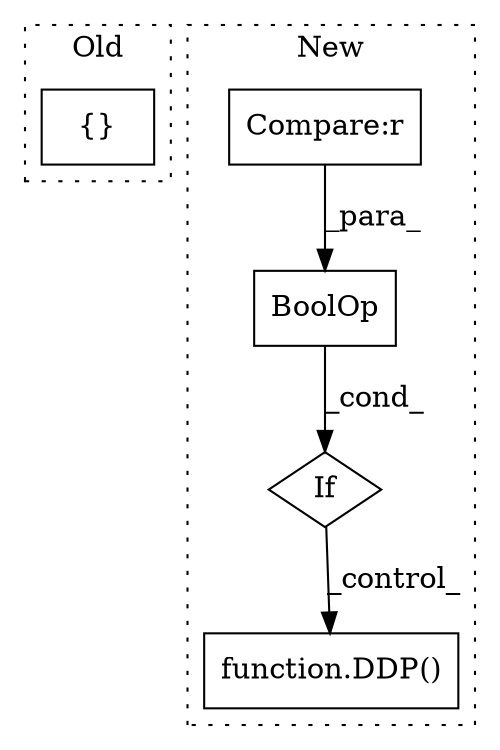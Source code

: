 digraph G {
subgraph cluster0 {
1 [label="{}" a="59" s="27563,27656" l="1,0" shape="box"];
label = "Old";
style="dotted";
}
subgraph cluster1 {
2 [label="function.DDP()" a="75" s="29369,29396" l="4,47" shape="box"];
3 [label="BoolOp" a="72" s="29129" l="200" shape="box"];
4 [label="If" a="96" s="29126" l="3" shape="diamond"];
5 [label="Compare:r" a="40" s="29129" l="192" shape="box"];
label = "New";
style="dotted";
}
3 -> 4 [label="_cond_"];
4 -> 2 [label="_control_"];
5 -> 3 [label="_para_"];
}
